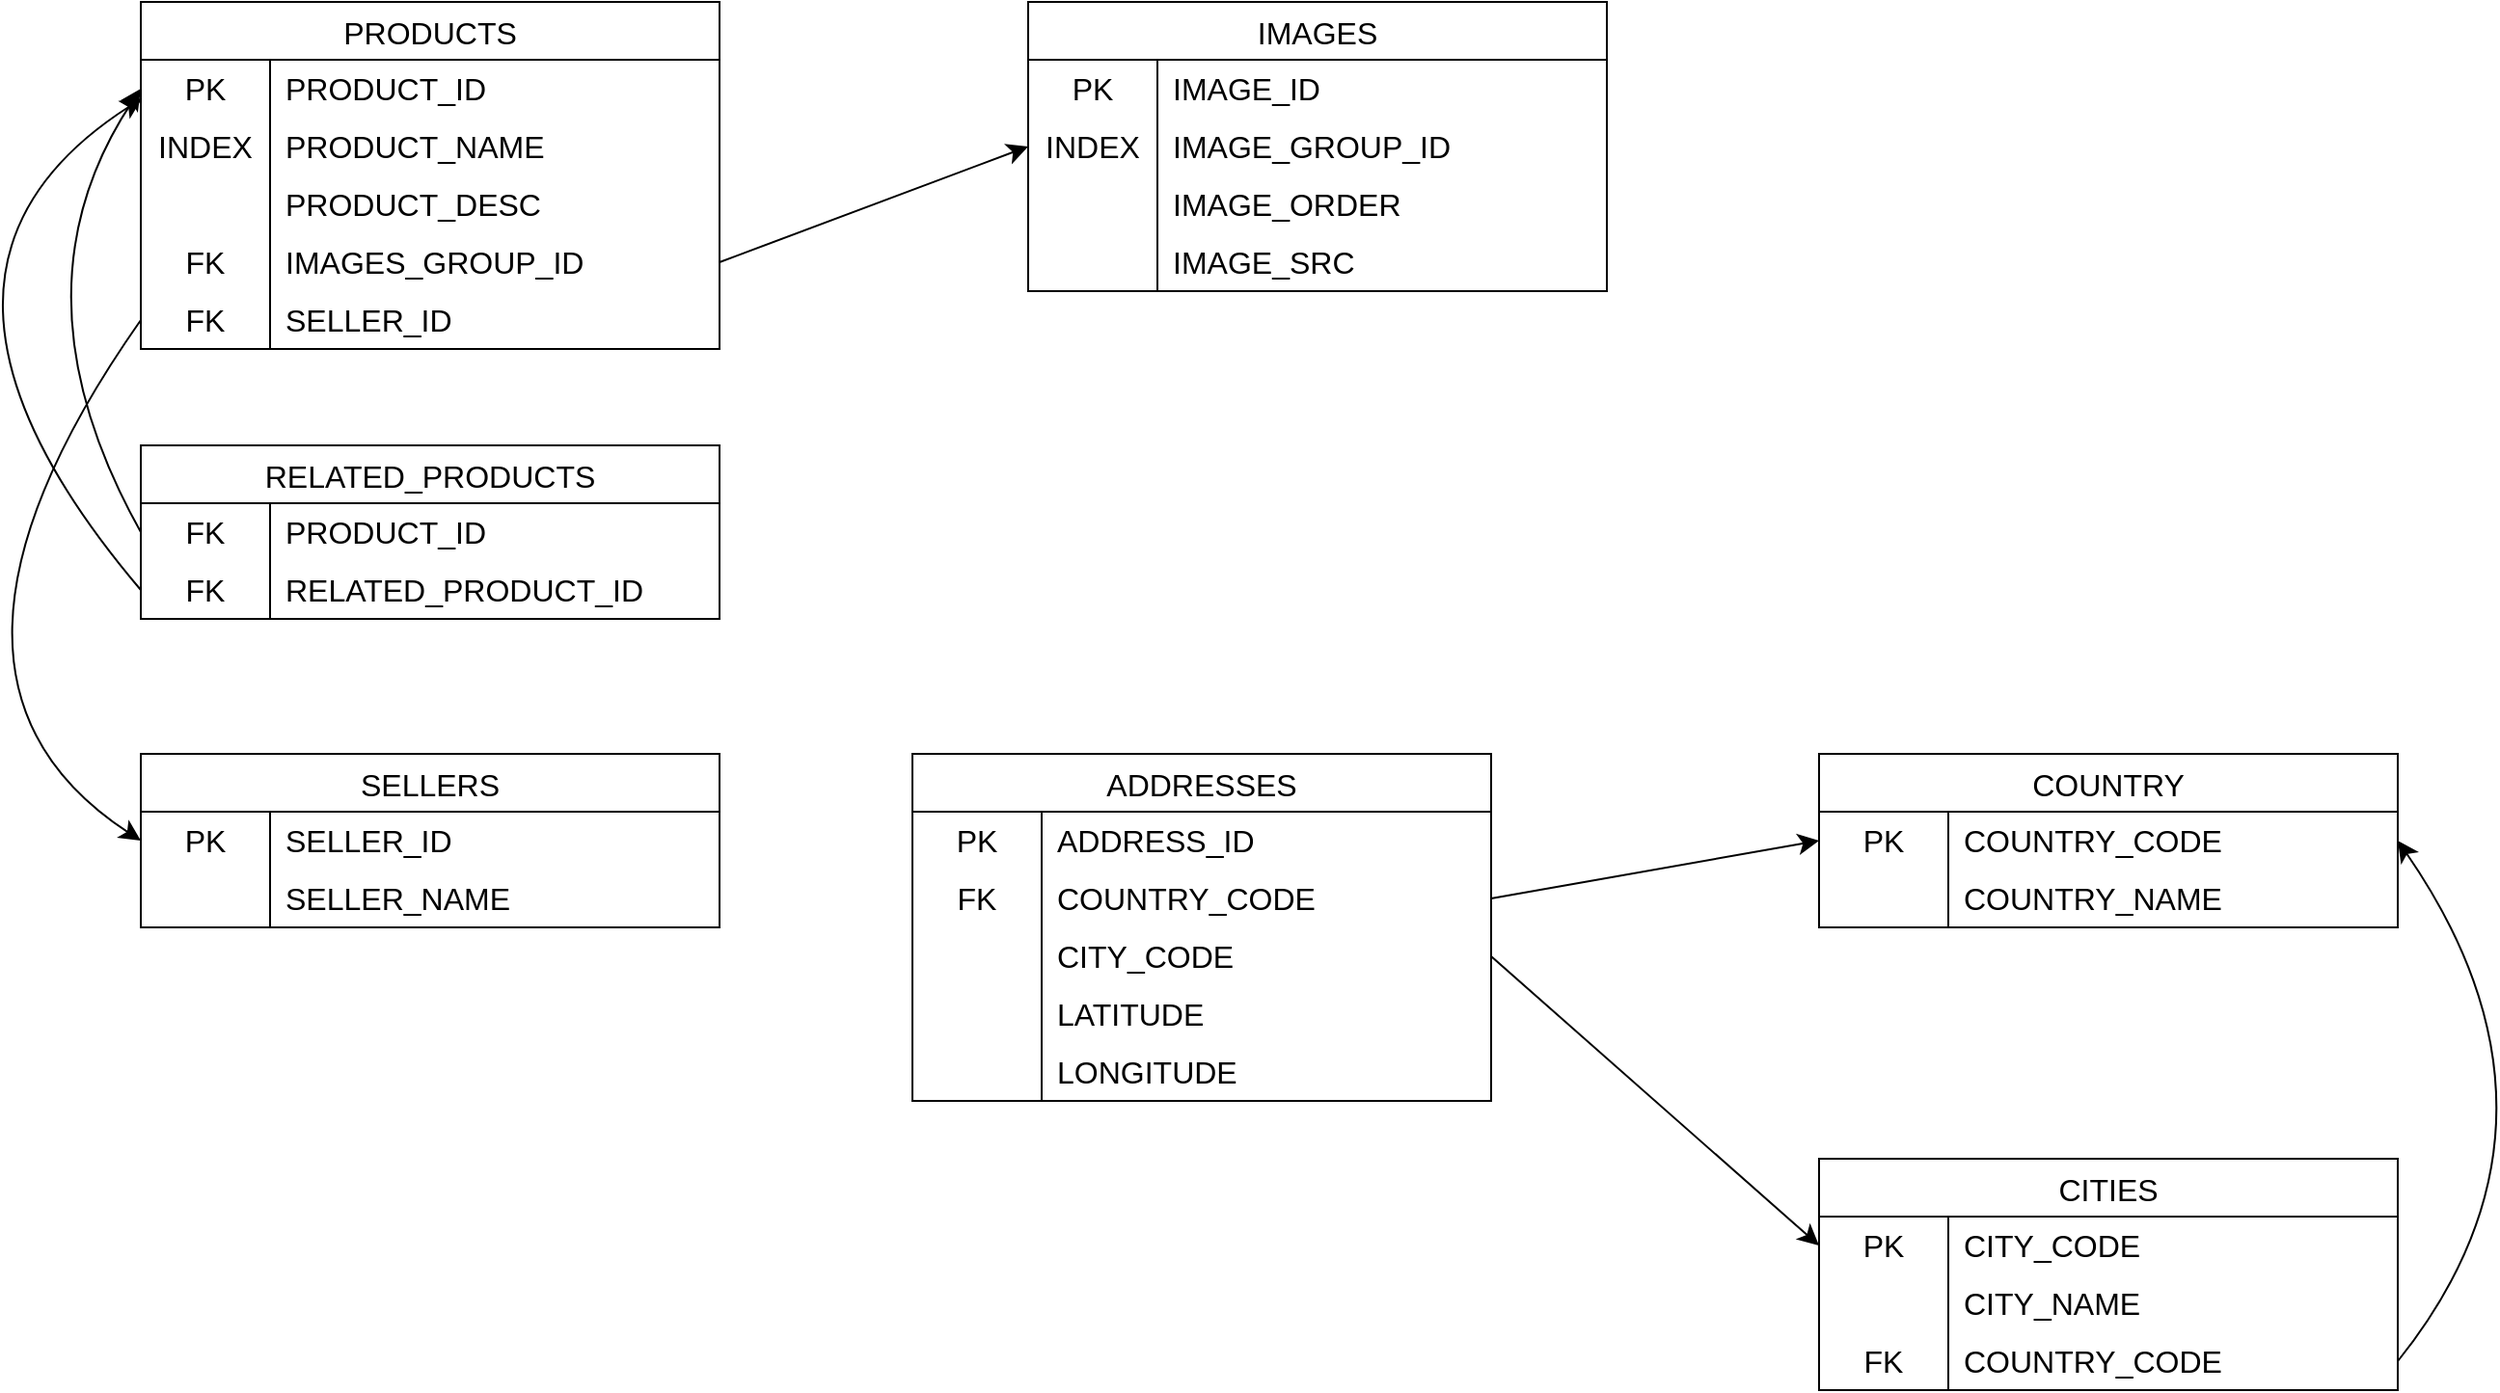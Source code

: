 <mxfile version="24.2.5" type="github">
  <diagram name="Page-1" id="N0plrpYWkO5NrAyGqAbL">
    <mxGraphModel dx="1674" dy="957" grid="1" gridSize="10" guides="1" tooltips="1" connect="1" arrows="1" fold="1" page="1" pageScale="1" pageWidth="827" pageHeight="1169" math="0" shadow="0">
      <root>
        <mxCell id="0" />
        <mxCell id="1" parent="0" />
        <mxCell id="wztDwebSlEV5KMkDQvqh-83" value="PRODUCTS" style="shape=table;startSize=30;container=1;collapsible=0;childLayout=tableLayout;fixedRows=1;rowLines=0;fontStyle=0;strokeColor=default;fontSize=16;" parent="1" vertex="1">
          <mxGeometry x="110" y="170" width="300" height="180" as="geometry" />
        </mxCell>
        <mxCell id="wztDwebSlEV5KMkDQvqh-84" value="" style="shape=tableRow;horizontal=0;startSize=0;swimlaneHead=0;swimlaneBody=0;top=0;left=0;bottom=0;right=0;collapsible=0;dropTarget=0;fillColor=none;points=[[0,0.5],[1,0.5]];portConstraint=eastwest;strokeColor=inherit;fontSize=16;" parent="wztDwebSlEV5KMkDQvqh-83" vertex="1">
          <mxGeometry y="30" width="300" height="30" as="geometry" />
        </mxCell>
        <mxCell id="wztDwebSlEV5KMkDQvqh-85" value="PK" style="shape=partialRectangle;html=1;whiteSpace=wrap;connectable=0;fillColor=none;top=0;left=0;bottom=0;right=0;overflow=hidden;pointerEvents=1;strokeColor=inherit;fontSize=16;" parent="wztDwebSlEV5KMkDQvqh-84" vertex="1">
          <mxGeometry width="67" height="30" as="geometry">
            <mxRectangle width="67" height="30" as="alternateBounds" />
          </mxGeometry>
        </mxCell>
        <mxCell id="wztDwebSlEV5KMkDQvqh-86" value="PRODUCT_ID" style="shape=partialRectangle;html=1;whiteSpace=wrap;connectable=0;fillColor=none;top=0;left=0;bottom=0;right=0;align=left;spacingLeft=6;overflow=hidden;strokeColor=inherit;fontSize=16;" parent="wztDwebSlEV5KMkDQvqh-84" vertex="1">
          <mxGeometry x="67" width="233" height="30" as="geometry">
            <mxRectangle width="233" height="30" as="alternateBounds" />
          </mxGeometry>
        </mxCell>
        <mxCell id="wztDwebSlEV5KMkDQvqh-87" value="" style="shape=tableRow;horizontal=0;startSize=0;swimlaneHead=0;swimlaneBody=0;top=0;left=0;bottom=0;right=0;collapsible=0;dropTarget=0;fillColor=none;points=[[0,0.5],[1,0.5]];portConstraint=eastwest;strokeColor=inherit;fontSize=16;" parent="wztDwebSlEV5KMkDQvqh-83" vertex="1">
          <mxGeometry y="60" width="300" height="30" as="geometry" />
        </mxCell>
        <mxCell id="wztDwebSlEV5KMkDQvqh-88" value="INDEX" style="shape=partialRectangle;html=1;whiteSpace=wrap;connectable=0;fillColor=none;top=0;left=0;bottom=0;right=0;overflow=hidden;strokeColor=inherit;fontSize=16;" parent="wztDwebSlEV5KMkDQvqh-87" vertex="1">
          <mxGeometry width="67" height="30" as="geometry">
            <mxRectangle width="67" height="30" as="alternateBounds" />
          </mxGeometry>
        </mxCell>
        <mxCell id="wztDwebSlEV5KMkDQvqh-89" value="PRODUCT_NAME" style="shape=partialRectangle;html=1;whiteSpace=wrap;connectable=0;fillColor=none;top=0;left=0;bottom=0;right=0;align=left;spacingLeft=6;overflow=hidden;strokeColor=inherit;fontSize=16;" parent="wztDwebSlEV5KMkDQvqh-87" vertex="1">
          <mxGeometry x="67" width="233" height="30" as="geometry">
            <mxRectangle width="233" height="30" as="alternateBounds" />
          </mxGeometry>
        </mxCell>
        <mxCell id="wztDwebSlEV5KMkDQvqh-90" value="" style="shape=tableRow;horizontal=0;startSize=0;swimlaneHead=0;swimlaneBody=0;top=0;left=0;bottom=0;right=0;collapsible=0;dropTarget=0;fillColor=none;points=[[0,0.5],[1,0.5]];portConstraint=eastwest;strokeColor=inherit;fontSize=16;" parent="wztDwebSlEV5KMkDQvqh-83" vertex="1">
          <mxGeometry y="90" width="300" height="30" as="geometry" />
        </mxCell>
        <mxCell id="wztDwebSlEV5KMkDQvqh-91" value="" style="shape=partialRectangle;html=1;whiteSpace=wrap;connectable=0;fillColor=none;top=0;left=0;bottom=0;right=0;overflow=hidden;strokeColor=inherit;fontSize=16;" parent="wztDwebSlEV5KMkDQvqh-90" vertex="1">
          <mxGeometry width="67" height="30" as="geometry">
            <mxRectangle width="67" height="30" as="alternateBounds" />
          </mxGeometry>
        </mxCell>
        <mxCell id="wztDwebSlEV5KMkDQvqh-92" value="PRODUCT_DESC" style="shape=partialRectangle;html=1;whiteSpace=wrap;connectable=0;fillColor=none;top=0;left=0;bottom=0;right=0;align=left;spacingLeft=6;overflow=hidden;strokeColor=inherit;fontSize=16;" parent="wztDwebSlEV5KMkDQvqh-90" vertex="1">
          <mxGeometry x="67" width="233" height="30" as="geometry">
            <mxRectangle width="233" height="30" as="alternateBounds" />
          </mxGeometry>
        </mxCell>
        <mxCell id="wztDwebSlEV5KMkDQvqh-93" value="" style="shape=tableRow;horizontal=0;startSize=0;swimlaneHead=0;swimlaneBody=0;top=0;left=0;bottom=0;right=0;collapsible=0;dropTarget=0;fillColor=none;points=[[0,0.5],[1,0.5]];portConstraint=eastwest;strokeColor=inherit;fontSize=16;" parent="wztDwebSlEV5KMkDQvqh-83" vertex="1">
          <mxGeometry y="120" width="300" height="30" as="geometry" />
        </mxCell>
        <mxCell id="wztDwebSlEV5KMkDQvqh-94" value="FK" style="shape=partialRectangle;html=1;whiteSpace=wrap;connectable=0;fillColor=none;top=0;left=0;bottom=0;right=0;overflow=hidden;strokeColor=inherit;fontSize=16;" parent="wztDwebSlEV5KMkDQvqh-93" vertex="1">
          <mxGeometry width="67" height="30" as="geometry">
            <mxRectangle width="67" height="30" as="alternateBounds" />
          </mxGeometry>
        </mxCell>
        <mxCell id="wztDwebSlEV5KMkDQvqh-95" value="IMAGES_GROUP_ID" style="shape=partialRectangle;html=1;whiteSpace=wrap;connectable=0;fillColor=none;top=0;left=0;bottom=0;right=0;align=left;spacingLeft=6;overflow=hidden;strokeColor=inherit;fontSize=16;" parent="wztDwebSlEV5KMkDQvqh-93" vertex="1">
          <mxGeometry x="67" width="233" height="30" as="geometry">
            <mxRectangle width="233" height="30" as="alternateBounds" />
          </mxGeometry>
        </mxCell>
        <mxCell id="wztDwebSlEV5KMkDQvqh-134" value="" style="shape=tableRow;horizontal=0;startSize=0;swimlaneHead=0;swimlaneBody=0;top=0;left=0;bottom=0;right=0;collapsible=0;dropTarget=0;fillColor=none;points=[[0,0.5],[1,0.5]];portConstraint=eastwest;strokeColor=inherit;fontSize=16;" parent="wztDwebSlEV5KMkDQvqh-83" vertex="1">
          <mxGeometry y="150" width="300" height="30" as="geometry" />
        </mxCell>
        <mxCell id="wztDwebSlEV5KMkDQvqh-135" value="FK" style="shape=partialRectangle;html=1;whiteSpace=wrap;connectable=0;fillColor=none;top=0;left=0;bottom=0;right=0;overflow=hidden;strokeColor=inherit;fontSize=16;" parent="wztDwebSlEV5KMkDQvqh-134" vertex="1">
          <mxGeometry width="67" height="30" as="geometry">
            <mxRectangle width="67" height="30" as="alternateBounds" />
          </mxGeometry>
        </mxCell>
        <mxCell id="wztDwebSlEV5KMkDQvqh-136" value="SELLER_ID" style="shape=partialRectangle;html=1;whiteSpace=wrap;connectable=0;fillColor=none;top=0;left=0;bottom=0;right=0;align=left;spacingLeft=6;overflow=hidden;strokeColor=inherit;fontSize=16;" parent="wztDwebSlEV5KMkDQvqh-134" vertex="1">
          <mxGeometry x="67" width="233" height="30" as="geometry">
            <mxRectangle width="233" height="30" as="alternateBounds" />
          </mxGeometry>
        </mxCell>
        <mxCell id="wztDwebSlEV5KMkDQvqh-96" value="IMAGES" style="shape=table;startSize=30;container=1;collapsible=0;childLayout=tableLayout;fixedRows=1;rowLines=0;fontStyle=0;strokeColor=default;fontSize=16;" parent="1" vertex="1">
          <mxGeometry x="570" y="170" width="300" height="150" as="geometry" />
        </mxCell>
        <mxCell id="wztDwebSlEV5KMkDQvqh-97" value="" style="shape=tableRow;horizontal=0;startSize=0;swimlaneHead=0;swimlaneBody=0;top=0;left=0;bottom=0;right=0;collapsible=0;dropTarget=0;fillColor=none;points=[[0,0.5],[1,0.5]];portConstraint=eastwest;strokeColor=inherit;fontSize=16;" parent="wztDwebSlEV5KMkDQvqh-96" vertex="1">
          <mxGeometry y="30" width="300" height="30" as="geometry" />
        </mxCell>
        <mxCell id="wztDwebSlEV5KMkDQvqh-98" value="PK" style="shape=partialRectangle;html=1;whiteSpace=wrap;connectable=0;fillColor=none;top=0;left=0;bottom=0;right=0;overflow=hidden;pointerEvents=1;strokeColor=inherit;fontSize=16;" parent="wztDwebSlEV5KMkDQvqh-97" vertex="1">
          <mxGeometry width="67" height="30" as="geometry">
            <mxRectangle width="67" height="30" as="alternateBounds" />
          </mxGeometry>
        </mxCell>
        <mxCell id="wztDwebSlEV5KMkDQvqh-99" value="IMAGE_ID" style="shape=partialRectangle;html=1;whiteSpace=wrap;connectable=0;fillColor=none;top=0;left=0;bottom=0;right=0;align=left;spacingLeft=6;overflow=hidden;strokeColor=inherit;fontSize=16;" parent="wztDwebSlEV5KMkDQvqh-97" vertex="1">
          <mxGeometry x="67" width="233" height="30" as="geometry">
            <mxRectangle width="233" height="30" as="alternateBounds" />
          </mxGeometry>
        </mxCell>
        <mxCell id="wztDwebSlEV5KMkDQvqh-100" value="" style="shape=tableRow;horizontal=0;startSize=0;swimlaneHead=0;swimlaneBody=0;top=0;left=0;bottom=0;right=0;collapsible=0;dropTarget=0;fillColor=none;points=[[0,0.5],[1,0.5]];portConstraint=eastwest;strokeColor=inherit;fontSize=16;" parent="wztDwebSlEV5KMkDQvqh-96" vertex="1">
          <mxGeometry y="60" width="300" height="30" as="geometry" />
        </mxCell>
        <mxCell id="wztDwebSlEV5KMkDQvqh-101" value="INDEX" style="shape=partialRectangle;html=1;whiteSpace=wrap;connectable=0;fillColor=none;top=0;left=0;bottom=0;right=0;overflow=hidden;strokeColor=inherit;fontSize=16;" parent="wztDwebSlEV5KMkDQvqh-100" vertex="1">
          <mxGeometry width="67" height="30" as="geometry">
            <mxRectangle width="67" height="30" as="alternateBounds" />
          </mxGeometry>
        </mxCell>
        <mxCell id="wztDwebSlEV5KMkDQvqh-102" value="IMAGE_GROUP_ID" style="shape=partialRectangle;html=1;whiteSpace=wrap;connectable=0;fillColor=none;top=0;left=0;bottom=0;right=0;align=left;spacingLeft=6;overflow=hidden;strokeColor=inherit;fontSize=16;" parent="wztDwebSlEV5KMkDQvqh-100" vertex="1">
          <mxGeometry x="67" width="233" height="30" as="geometry">
            <mxRectangle width="233" height="30" as="alternateBounds" />
          </mxGeometry>
        </mxCell>
        <mxCell id="wztDwebSlEV5KMkDQvqh-103" value="" style="shape=tableRow;horizontal=0;startSize=0;swimlaneHead=0;swimlaneBody=0;top=0;left=0;bottom=0;right=0;collapsible=0;dropTarget=0;fillColor=none;points=[[0,0.5],[1,0.5]];portConstraint=eastwest;strokeColor=inherit;fontSize=16;" parent="wztDwebSlEV5KMkDQvqh-96" vertex="1">
          <mxGeometry y="90" width="300" height="30" as="geometry" />
        </mxCell>
        <mxCell id="wztDwebSlEV5KMkDQvqh-104" value="" style="shape=partialRectangle;html=1;whiteSpace=wrap;connectable=0;fillColor=none;top=0;left=0;bottom=0;right=0;overflow=hidden;strokeColor=inherit;fontSize=16;" parent="wztDwebSlEV5KMkDQvqh-103" vertex="1">
          <mxGeometry width="67" height="30" as="geometry">
            <mxRectangle width="67" height="30" as="alternateBounds" />
          </mxGeometry>
        </mxCell>
        <mxCell id="wztDwebSlEV5KMkDQvqh-105" value="IMAGE_ORDER" style="shape=partialRectangle;html=1;whiteSpace=wrap;connectable=0;fillColor=none;top=0;left=0;bottom=0;right=0;align=left;spacingLeft=6;overflow=hidden;strokeColor=inherit;fontSize=16;" parent="wztDwebSlEV5KMkDQvqh-103" vertex="1">
          <mxGeometry x="67" width="233" height="30" as="geometry">
            <mxRectangle width="233" height="30" as="alternateBounds" />
          </mxGeometry>
        </mxCell>
        <mxCell id="wztDwebSlEV5KMkDQvqh-106" value="" style="shape=tableRow;horizontal=0;startSize=0;swimlaneHead=0;swimlaneBody=0;top=0;left=0;bottom=0;right=0;collapsible=0;dropTarget=0;fillColor=none;points=[[0,0.5],[1,0.5]];portConstraint=eastwest;strokeColor=inherit;fontSize=16;" parent="wztDwebSlEV5KMkDQvqh-96" vertex="1">
          <mxGeometry y="120" width="300" height="30" as="geometry" />
        </mxCell>
        <mxCell id="wztDwebSlEV5KMkDQvqh-107" value="" style="shape=partialRectangle;html=1;whiteSpace=wrap;connectable=0;fillColor=none;top=0;left=0;bottom=0;right=0;overflow=hidden;strokeColor=inherit;fontSize=16;" parent="wztDwebSlEV5KMkDQvqh-106" vertex="1">
          <mxGeometry width="67" height="30" as="geometry">
            <mxRectangle width="67" height="30" as="alternateBounds" />
          </mxGeometry>
        </mxCell>
        <mxCell id="wztDwebSlEV5KMkDQvqh-108" value="IMAGE_SRC" style="shape=partialRectangle;html=1;whiteSpace=wrap;connectable=0;fillColor=none;top=0;left=0;bottom=0;right=0;align=left;spacingLeft=6;overflow=hidden;strokeColor=inherit;fontSize=16;" parent="wztDwebSlEV5KMkDQvqh-106" vertex="1">
          <mxGeometry x="67" width="233" height="30" as="geometry">
            <mxRectangle width="233" height="30" as="alternateBounds" />
          </mxGeometry>
        </mxCell>
        <mxCell id="wztDwebSlEV5KMkDQvqh-109" style="edgeStyle=none;curved=1;rounded=0;orthogonalLoop=1;jettySize=auto;html=1;entryX=0;entryY=0.5;entryDx=0;entryDy=0;fontSize=12;startSize=8;endSize=8;exitX=1;exitY=0.5;exitDx=0;exitDy=0;" parent="1" source="wztDwebSlEV5KMkDQvqh-93" target="wztDwebSlEV5KMkDQvqh-100" edge="1">
          <mxGeometry relative="1" as="geometry" />
        </mxCell>
        <mxCell id="wztDwebSlEV5KMkDQvqh-110" value="RELATED_PRODUCTS" style="shape=table;startSize=30;container=1;collapsible=0;childLayout=tableLayout;fixedRows=1;rowLines=0;fontStyle=0;strokeColor=default;fontSize=16;" parent="1" vertex="1">
          <mxGeometry x="110" y="400" width="300" height="90" as="geometry" />
        </mxCell>
        <mxCell id="wztDwebSlEV5KMkDQvqh-111" value="" style="shape=tableRow;horizontal=0;startSize=0;swimlaneHead=0;swimlaneBody=0;top=0;left=0;bottom=0;right=0;collapsible=0;dropTarget=0;fillColor=none;points=[[0,0.5],[1,0.5]];portConstraint=eastwest;strokeColor=inherit;fontSize=16;" parent="wztDwebSlEV5KMkDQvqh-110" vertex="1">
          <mxGeometry y="30" width="300" height="30" as="geometry" />
        </mxCell>
        <mxCell id="wztDwebSlEV5KMkDQvqh-112" value="FK" style="shape=partialRectangle;html=1;whiteSpace=wrap;connectable=0;fillColor=none;top=0;left=0;bottom=0;right=0;overflow=hidden;pointerEvents=1;strokeColor=inherit;fontSize=16;" parent="wztDwebSlEV5KMkDQvqh-111" vertex="1">
          <mxGeometry width="67" height="30" as="geometry">
            <mxRectangle width="67" height="30" as="alternateBounds" />
          </mxGeometry>
        </mxCell>
        <mxCell id="wztDwebSlEV5KMkDQvqh-113" value="PRODUCT_ID" style="shape=partialRectangle;html=1;whiteSpace=wrap;connectable=0;fillColor=none;top=0;left=0;bottom=0;right=0;align=left;spacingLeft=6;overflow=hidden;strokeColor=inherit;fontSize=16;" parent="wztDwebSlEV5KMkDQvqh-111" vertex="1">
          <mxGeometry x="67" width="233" height="30" as="geometry">
            <mxRectangle width="233" height="30" as="alternateBounds" />
          </mxGeometry>
        </mxCell>
        <mxCell id="wztDwebSlEV5KMkDQvqh-114" value="" style="shape=tableRow;horizontal=0;startSize=0;swimlaneHead=0;swimlaneBody=0;top=0;left=0;bottom=0;right=0;collapsible=0;dropTarget=0;fillColor=none;points=[[0,0.5],[1,0.5]];portConstraint=eastwest;strokeColor=inherit;fontSize=16;" parent="wztDwebSlEV5KMkDQvqh-110" vertex="1">
          <mxGeometry y="60" width="300" height="30" as="geometry" />
        </mxCell>
        <mxCell id="wztDwebSlEV5KMkDQvqh-115" value="FK" style="shape=partialRectangle;html=1;whiteSpace=wrap;connectable=0;fillColor=none;top=0;left=0;bottom=0;right=0;overflow=hidden;strokeColor=inherit;fontSize=16;" parent="wztDwebSlEV5KMkDQvqh-114" vertex="1">
          <mxGeometry width="67" height="30" as="geometry">
            <mxRectangle width="67" height="30" as="alternateBounds" />
          </mxGeometry>
        </mxCell>
        <mxCell id="wztDwebSlEV5KMkDQvqh-116" value="RELATED_PRODUCT_ID" style="shape=partialRectangle;html=1;whiteSpace=wrap;connectable=0;fillColor=none;top=0;left=0;bottom=0;right=0;align=left;spacingLeft=6;overflow=hidden;strokeColor=inherit;fontSize=16;" parent="wztDwebSlEV5KMkDQvqh-114" vertex="1">
          <mxGeometry x="67" width="233" height="30" as="geometry">
            <mxRectangle width="233" height="30" as="alternateBounds" />
          </mxGeometry>
        </mxCell>
        <mxCell id="wztDwebSlEV5KMkDQvqh-125" value="" style="endArrow=classic;html=1;rounded=0;fontSize=12;startSize=8;endSize=8;curved=1;entryX=0;entryY=0.5;entryDx=0;entryDy=0;exitX=0;exitY=0.5;exitDx=0;exitDy=0;" parent="1" source="wztDwebSlEV5KMkDQvqh-111" target="wztDwebSlEV5KMkDQvqh-84" edge="1">
          <mxGeometry width="50" height="50" relative="1" as="geometry">
            <mxPoint x="540" y="460" as="sourcePoint" />
            <mxPoint x="590" y="410" as="targetPoint" />
            <Array as="points">
              <mxPoint x="40" y="320" />
            </Array>
          </mxGeometry>
        </mxCell>
        <mxCell id="wztDwebSlEV5KMkDQvqh-126" style="edgeStyle=none;curved=1;rounded=0;orthogonalLoop=1;jettySize=auto;html=1;exitX=0;exitY=0.5;exitDx=0;exitDy=0;fontSize=12;startSize=8;endSize=8;" parent="1" source="wztDwebSlEV5KMkDQvqh-114" edge="1">
          <mxGeometry relative="1" as="geometry">
            <mxPoint x="110.667" y="220" as="targetPoint" />
            <Array as="points">
              <mxPoint x="-30" y="310" />
            </Array>
          </mxGeometry>
        </mxCell>
        <mxCell id="wztDwebSlEV5KMkDQvqh-127" value="SELLERS" style="shape=table;startSize=30;container=1;collapsible=0;childLayout=tableLayout;fixedRows=1;rowLines=0;fontStyle=0;strokeColor=default;fontSize=16;" parent="1" vertex="1">
          <mxGeometry x="110" y="560" width="300" height="90" as="geometry" />
        </mxCell>
        <mxCell id="wztDwebSlEV5KMkDQvqh-128" value="" style="shape=tableRow;horizontal=0;startSize=0;swimlaneHead=0;swimlaneBody=0;top=0;left=0;bottom=0;right=0;collapsible=0;dropTarget=0;fillColor=none;points=[[0,0.5],[1,0.5]];portConstraint=eastwest;strokeColor=inherit;fontSize=16;" parent="wztDwebSlEV5KMkDQvqh-127" vertex="1">
          <mxGeometry y="30" width="300" height="30" as="geometry" />
        </mxCell>
        <mxCell id="wztDwebSlEV5KMkDQvqh-129" value="PK" style="shape=partialRectangle;html=1;whiteSpace=wrap;connectable=0;fillColor=none;top=0;left=0;bottom=0;right=0;overflow=hidden;pointerEvents=1;strokeColor=inherit;fontSize=16;" parent="wztDwebSlEV5KMkDQvqh-128" vertex="1">
          <mxGeometry width="67" height="30" as="geometry">
            <mxRectangle width="67" height="30" as="alternateBounds" />
          </mxGeometry>
        </mxCell>
        <mxCell id="wztDwebSlEV5KMkDQvqh-130" value="SELLER_ID" style="shape=partialRectangle;html=1;whiteSpace=wrap;connectable=0;fillColor=none;top=0;left=0;bottom=0;right=0;align=left;spacingLeft=6;overflow=hidden;strokeColor=inherit;fontSize=16;" parent="wztDwebSlEV5KMkDQvqh-128" vertex="1">
          <mxGeometry x="67" width="233" height="30" as="geometry">
            <mxRectangle width="233" height="30" as="alternateBounds" />
          </mxGeometry>
        </mxCell>
        <mxCell id="wztDwebSlEV5KMkDQvqh-131" value="" style="shape=tableRow;horizontal=0;startSize=0;swimlaneHead=0;swimlaneBody=0;top=0;left=0;bottom=0;right=0;collapsible=0;dropTarget=0;fillColor=none;points=[[0,0.5],[1,0.5]];portConstraint=eastwest;strokeColor=inherit;fontSize=16;" parent="wztDwebSlEV5KMkDQvqh-127" vertex="1">
          <mxGeometry y="60" width="300" height="30" as="geometry" />
        </mxCell>
        <mxCell id="wztDwebSlEV5KMkDQvqh-132" value="" style="shape=partialRectangle;html=1;whiteSpace=wrap;connectable=0;fillColor=none;top=0;left=0;bottom=0;right=0;overflow=hidden;strokeColor=inherit;fontSize=16;" parent="wztDwebSlEV5KMkDQvqh-131" vertex="1">
          <mxGeometry width="67" height="30" as="geometry">
            <mxRectangle width="67" height="30" as="alternateBounds" />
          </mxGeometry>
        </mxCell>
        <mxCell id="wztDwebSlEV5KMkDQvqh-133" value="SELLER_NAME" style="shape=partialRectangle;html=1;whiteSpace=wrap;connectable=0;fillColor=none;top=0;left=0;bottom=0;right=0;align=left;spacingLeft=6;overflow=hidden;strokeColor=inherit;fontSize=16;" parent="wztDwebSlEV5KMkDQvqh-131" vertex="1">
          <mxGeometry x="67" width="233" height="30" as="geometry">
            <mxRectangle width="233" height="30" as="alternateBounds" />
          </mxGeometry>
        </mxCell>
        <mxCell id="wztDwebSlEV5KMkDQvqh-137" style="edgeStyle=none;curved=1;rounded=0;orthogonalLoop=1;jettySize=auto;html=1;exitX=0;exitY=0.5;exitDx=0;exitDy=0;entryX=0;entryY=0.5;entryDx=0;entryDy=0;fontSize=12;startSize=8;endSize=8;" parent="1" source="wztDwebSlEV5KMkDQvqh-134" target="wztDwebSlEV5KMkDQvqh-128" edge="1">
          <mxGeometry relative="1" as="geometry">
            <Array as="points">
              <mxPoint x="-20" y="520" />
            </Array>
          </mxGeometry>
        </mxCell>
        <mxCell id="wztDwebSlEV5KMkDQvqh-138" value="ADDRESSES" style="shape=table;startSize=30;container=1;collapsible=0;childLayout=tableLayout;fixedRows=1;rowLines=0;fontStyle=0;strokeColor=default;fontSize=16;" parent="1" vertex="1">
          <mxGeometry x="510" y="560" width="300" height="180" as="geometry" />
        </mxCell>
        <mxCell id="wztDwebSlEV5KMkDQvqh-139" value="" style="shape=tableRow;horizontal=0;startSize=0;swimlaneHead=0;swimlaneBody=0;top=0;left=0;bottom=0;right=0;collapsible=0;dropTarget=0;fillColor=none;points=[[0,0.5],[1,0.5]];portConstraint=eastwest;strokeColor=inherit;fontSize=16;" parent="wztDwebSlEV5KMkDQvqh-138" vertex="1">
          <mxGeometry y="30" width="300" height="30" as="geometry" />
        </mxCell>
        <mxCell id="wztDwebSlEV5KMkDQvqh-140" value="PK" style="shape=partialRectangle;html=1;whiteSpace=wrap;connectable=0;fillColor=none;top=0;left=0;bottom=0;right=0;overflow=hidden;pointerEvents=1;strokeColor=inherit;fontSize=16;" parent="wztDwebSlEV5KMkDQvqh-139" vertex="1">
          <mxGeometry width="67" height="30" as="geometry">
            <mxRectangle width="67" height="30" as="alternateBounds" />
          </mxGeometry>
        </mxCell>
        <mxCell id="wztDwebSlEV5KMkDQvqh-141" value="ADDRESS_ID" style="shape=partialRectangle;html=1;whiteSpace=wrap;connectable=0;fillColor=none;top=0;left=0;bottom=0;right=0;align=left;spacingLeft=6;overflow=hidden;strokeColor=inherit;fontSize=16;" parent="wztDwebSlEV5KMkDQvqh-139" vertex="1">
          <mxGeometry x="67" width="233" height="30" as="geometry">
            <mxRectangle width="233" height="30" as="alternateBounds" />
          </mxGeometry>
        </mxCell>
        <mxCell id="wztDwebSlEV5KMkDQvqh-142" value="" style="shape=tableRow;horizontal=0;startSize=0;swimlaneHead=0;swimlaneBody=0;top=0;left=0;bottom=0;right=0;collapsible=0;dropTarget=0;fillColor=none;points=[[0,0.5],[1,0.5]];portConstraint=eastwest;strokeColor=inherit;fontSize=16;" parent="wztDwebSlEV5KMkDQvqh-138" vertex="1">
          <mxGeometry y="60" width="300" height="30" as="geometry" />
        </mxCell>
        <mxCell id="wztDwebSlEV5KMkDQvqh-143" value="FK" style="shape=partialRectangle;html=1;whiteSpace=wrap;connectable=0;fillColor=none;top=0;left=0;bottom=0;right=0;overflow=hidden;strokeColor=inherit;fontSize=16;" parent="wztDwebSlEV5KMkDQvqh-142" vertex="1">
          <mxGeometry width="67" height="30" as="geometry">
            <mxRectangle width="67" height="30" as="alternateBounds" />
          </mxGeometry>
        </mxCell>
        <mxCell id="wztDwebSlEV5KMkDQvqh-144" value="COUNTRY_CODE" style="shape=partialRectangle;html=1;whiteSpace=wrap;connectable=0;fillColor=none;top=0;left=0;bottom=0;right=0;align=left;spacingLeft=6;overflow=hidden;strokeColor=inherit;fontSize=16;" parent="wztDwebSlEV5KMkDQvqh-142" vertex="1">
          <mxGeometry x="67" width="233" height="30" as="geometry">
            <mxRectangle width="233" height="30" as="alternateBounds" />
          </mxGeometry>
        </mxCell>
        <mxCell id="SgEy8FRs6PmJgqI1TbWS-9" value="" style="shape=tableRow;horizontal=0;startSize=0;swimlaneHead=0;swimlaneBody=0;top=0;left=0;bottom=0;right=0;collapsible=0;dropTarget=0;fillColor=none;points=[[0,0.5],[1,0.5]];portConstraint=eastwest;strokeColor=inherit;fontSize=16;" vertex="1" parent="wztDwebSlEV5KMkDQvqh-138">
          <mxGeometry y="90" width="300" height="30" as="geometry" />
        </mxCell>
        <mxCell id="SgEy8FRs6PmJgqI1TbWS-10" value="" style="shape=partialRectangle;html=1;whiteSpace=wrap;connectable=0;fillColor=none;top=0;left=0;bottom=0;right=0;overflow=hidden;strokeColor=inherit;fontSize=16;" vertex="1" parent="SgEy8FRs6PmJgqI1TbWS-9">
          <mxGeometry width="67" height="30" as="geometry">
            <mxRectangle width="67" height="30" as="alternateBounds" />
          </mxGeometry>
        </mxCell>
        <mxCell id="SgEy8FRs6PmJgqI1TbWS-11" value="CITY_CODE" style="shape=partialRectangle;html=1;whiteSpace=wrap;connectable=0;fillColor=none;top=0;left=0;bottom=0;right=0;align=left;spacingLeft=6;overflow=hidden;strokeColor=inherit;fontSize=16;" vertex="1" parent="SgEy8FRs6PmJgqI1TbWS-9">
          <mxGeometry x="67" width="233" height="30" as="geometry">
            <mxRectangle width="233" height="30" as="alternateBounds" />
          </mxGeometry>
        </mxCell>
        <mxCell id="SgEy8FRs6PmJgqI1TbWS-23" value="" style="shape=tableRow;horizontal=0;startSize=0;swimlaneHead=0;swimlaneBody=0;top=0;left=0;bottom=0;right=0;collapsible=0;dropTarget=0;fillColor=none;points=[[0,0.5],[1,0.5]];portConstraint=eastwest;strokeColor=inherit;fontSize=16;" vertex="1" parent="wztDwebSlEV5KMkDQvqh-138">
          <mxGeometry y="120" width="300" height="30" as="geometry" />
        </mxCell>
        <mxCell id="SgEy8FRs6PmJgqI1TbWS-24" value="" style="shape=partialRectangle;html=1;whiteSpace=wrap;connectable=0;fillColor=none;top=0;left=0;bottom=0;right=0;overflow=hidden;strokeColor=inherit;fontSize=16;" vertex="1" parent="SgEy8FRs6PmJgqI1TbWS-23">
          <mxGeometry width="67" height="30" as="geometry">
            <mxRectangle width="67" height="30" as="alternateBounds" />
          </mxGeometry>
        </mxCell>
        <mxCell id="SgEy8FRs6PmJgqI1TbWS-25" value="LATITUDE" style="shape=partialRectangle;html=1;whiteSpace=wrap;connectable=0;fillColor=none;top=0;left=0;bottom=0;right=0;align=left;spacingLeft=6;overflow=hidden;strokeColor=inherit;fontSize=16;" vertex="1" parent="SgEy8FRs6PmJgqI1TbWS-23">
          <mxGeometry x="67" width="233" height="30" as="geometry">
            <mxRectangle width="233" height="30" as="alternateBounds" />
          </mxGeometry>
        </mxCell>
        <mxCell id="SgEy8FRs6PmJgqI1TbWS-39" value="" style="shape=tableRow;horizontal=0;startSize=0;swimlaneHead=0;swimlaneBody=0;top=0;left=0;bottom=0;right=0;collapsible=0;dropTarget=0;fillColor=none;points=[[0,0.5],[1,0.5]];portConstraint=eastwest;strokeColor=inherit;fontSize=16;" vertex="1" parent="wztDwebSlEV5KMkDQvqh-138">
          <mxGeometry y="150" width="300" height="30" as="geometry" />
        </mxCell>
        <mxCell id="SgEy8FRs6PmJgqI1TbWS-40" value="" style="shape=partialRectangle;html=1;whiteSpace=wrap;connectable=0;fillColor=none;top=0;left=0;bottom=0;right=0;overflow=hidden;strokeColor=inherit;fontSize=16;" vertex="1" parent="SgEy8FRs6PmJgqI1TbWS-39">
          <mxGeometry width="67" height="30" as="geometry">
            <mxRectangle width="67" height="30" as="alternateBounds" />
          </mxGeometry>
        </mxCell>
        <mxCell id="SgEy8FRs6PmJgqI1TbWS-41" value="LONGITUDE" style="shape=partialRectangle;html=1;whiteSpace=wrap;connectable=0;fillColor=none;top=0;left=0;bottom=0;right=0;align=left;spacingLeft=6;overflow=hidden;strokeColor=inherit;fontSize=16;" vertex="1" parent="SgEy8FRs6PmJgqI1TbWS-39">
          <mxGeometry x="67" width="233" height="30" as="geometry">
            <mxRectangle width="233" height="30" as="alternateBounds" />
          </mxGeometry>
        </mxCell>
        <mxCell id="SgEy8FRs6PmJgqI1TbWS-1" value="COUNTRY" style="shape=table;startSize=30;container=1;collapsible=0;childLayout=tableLayout;fixedRows=1;rowLines=0;fontStyle=0;strokeColor=default;fontSize=16;" vertex="1" parent="1">
          <mxGeometry x="980" y="560" width="300" height="90" as="geometry" />
        </mxCell>
        <mxCell id="SgEy8FRs6PmJgqI1TbWS-2" value="" style="shape=tableRow;horizontal=0;startSize=0;swimlaneHead=0;swimlaneBody=0;top=0;left=0;bottom=0;right=0;collapsible=0;dropTarget=0;fillColor=none;points=[[0,0.5],[1,0.5]];portConstraint=eastwest;strokeColor=inherit;fontSize=16;" vertex="1" parent="SgEy8FRs6PmJgqI1TbWS-1">
          <mxGeometry y="30" width="300" height="30" as="geometry" />
        </mxCell>
        <mxCell id="SgEy8FRs6PmJgqI1TbWS-3" value="PK" style="shape=partialRectangle;html=1;whiteSpace=wrap;connectable=0;fillColor=none;top=0;left=0;bottom=0;right=0;overflow=hidden;pointerEvents=1;strokeColor=inherit;fontSize=16;" vertex="1" parent="SgEy8FRs6PmJgqI1TbWS-2">
          <mxGeometry width="67" height="30" as="geometry">
            <mxRectangle width="67" height="30" as="alternateBounds" />
          </mxGeometry>
        </mxCell>
        <mxCell id="SgEy8FRs6PmJgqI1TbWS-4" value="COUNTRY_CODE" style="shape=partialRectangle;html=1;whiteSpace=wrap;connectable=0;fillColor=none;top=0;left=0;bottom=0;right=0;align=left;spacingLeft=6;overflow=hidden;strokeColor=inherit;fontSize=16;" vertex="1" parent="SgEy8FRs6PmJgqI1TbWS-2">
          <mxGeometry x="67" width="233" height="30" as="geometry">
            <mxRectangle width="233" height="30" as="alternateBounds" />
          </mxGeometry>
        </mxCell>
        <mxCell id="SgEy8FRs6PmJgqI1TbWS-5" value="" style="shape=tableRow;horizontal=0;startSize=0;swimlaneHead=0;swimlaneBody=0;top=0;left=0;bottom=0;right=0;collapsible=0;dropTarget=0;fillColor=none;points=[[0,0.5],[1,0.5]];portConstraint=eastwest;strokeColor=inherit;fontSize=16;" vertex="1" parent="SgEy8FRs6PmJgqI1TbWS-1">
          <mxGeometry y="60" width="300" height="30" as="geometry" />
        </mxCell>
        <mxCell id="SgEy8FRs6PmJgqI1TbWS-6" value="" style="shape=partialRectangle;html=1;whiteSpace=wrap;connectable=0;fillColor=none;top=0;left=0;bottom=0;right=0;overflow=hidden;strokeColor=inherit;fontSize=16;" vertex="1" parent="SgEy8FRs6PmJgqI1TbWS-5">
          <mxGeometry width="67" height="30" as="geometry">
            <mxRectangle width="67" height="30" as="alternateBounds" />
          </mxGeometry>
        </mxCell>
        <mxCell id="SgEy8FRs6PmJgqI1TbWS-7" value="COUNTRY_NAME" style="shape=partialRectangle;html=1;whiteSpace=wrap;connectable=0;fillColor=none;top=0;left=0;bottom=0;right=0;align=left;spacingLeft=6;overflow=hidden;strokeColor=inherit;fontSize=16;" vertex="1" parent="SgEy8FRs6PmJgqI1TbWS-5">
          <mxGeometry x="67" width="233" height="30" as="geometry">
            <mxRectangle width="233" height="30" as="alternateBounds" />
          </mxGeometry>
        </mxCell>
        <mxCell id="SgEy8FRs6PmJgqI1TbWS-8" style="edgeStyle=none;curved=1;rounded=0;orthogonalLoop=1;jettySize=auto;html=1;exitX=1;exitY=0.5;exitDx=0;exitDy=0;entryX=0;entryY=0.5;entryDx=0;entryDy=0;fontSize=12;startSize=8;endSize=8;" edge="1" parent="1" source="wztDwebSlEV5KMkDQvqh-142" target="SgEy8FRs6PmJgqI1TbWS-1">
          <mxGeometry relative="1" as="geometry" />
        </mxCell>
        <mxCell id="SgEy8FRs6PmJgqI1TbWS-12" value="CITIES" style="shape=table;startSize=30;container=1;collapsible=0;childLayout=tableLayout;fixedRows=1;rowLines=0;fontStyle=0;strokeColor=default;fontSize=16;" vertex="1" parent="1">
          <mxGeometry x="980" y="770" width="300" height="120" as="geometry" />
        </mxCell>
        <mxCell id="SgEy8FRs6PmJgqI1TbWS-13" value="" style="shape=tableRow;horizontal=0;startSize=0;swimlaneHead=0;swimlaneBody=0;top=0;left=0;bottom=0;right=0;collapsible=0;dropTarget=0;fillColor=none;points=[[0,0.5],[1,0.5]];portConstraint=eastwest;strokeColor=inherit;fontSize=16;" vertex="1" parent="SgEy8FRs6PmJgqI1TbWS-12">
          <mxGeometry y="30" width="300" height="30" as="geometry" />
        </mxCell>
        <mxCell id="SgEy8FRs6PmJgqI1TbWS-14" value="PK" style="shape=partialRectangle;html=1;whiteSpace=wrap;connectable=0;fillColor=none;top=0;left=0;bottom=0;right=0;overflow=hidden;pointerEvents=1;strokeColor=inherit;fontSize=16;" vertex="1" parent="SgEy8FRs6PmJgqI1TbWS-13">
          <mxGeometry width="67" height="30" as="geometry">
            <mxRectangle width="67" height="30" as="alternateBounds" />
          </mxGeometry>
        </mxCell>
        <mxCell id="SgEy8FRs6PmJgqI1TbWS-15" value="CITY_CODE" style="shape=partialRectangle;html=1;whiteSpace=wrap;connectable=0;fillColor=none;top=0;left=0;bottom=0;right=0;align=left;spacingLeft=6;overflow=hidden;strokeColor=inherit;fontSize=16;" vertex="1" parent="SgEy8FRs6PmJgqI1TbWS-13">
          <mxGeometry x="67" width="233" height="30" as="geometry">
            <mxRectangle width="233" height="30" as="alternateBounds" />
          </mxGeometry>
        </mxCell>
        <mxCell id="SgEy8FRs6PmJgqI1TbWS-16" value="" style="shape=tableRow;horizontal=0;startSize=0;swimlaneHead=0;swimlaneBody=0;top=0;left=0;bottom=0;right=0;collapsible=0;dropTarget=0;fillColor=none;points=[[0,0.5],[1,0.5]];portConstraint=eastwest;strokeColor=inherit;fontSize=16;" vertex="1" parent="SgEy8FRs6PmJgqI1TbWS-12">
          <mxGeometry y="60" width="300" height="30" as="geometry" />
        </mxCell>
        <mxCell id="SgEy8FRs6PmJgqI1TbWS-17" value="" style="shape=partialRectangle;html=1;whiteSpace=wrap;connectable=0;fillColor=none;top=0;left=0;bottom=0;right=0;overflow=hidden;strokeColor=inherit;fontSize=16;" vertex="1" parent="SgEy8FRs6PmJgqI1TbWS-16">
          <mxGeometry width="67" height="30" as="geometry">
            <mxRectangle width="67" height="30" as="alternateBounds" />
          </mxGeometry>
        </mxCell>
        <mxCell id="SgEy8FRs6PmJgqI1TbWS-18" value="CITY_NAME" style="shape=partialRectangle;html=1;whiteSpace=wrap;connectable=0;fillColor=none;top=0;left=0;bottom=0;right=0;align=left;spacingLeft=6;overflow=hidden;strokeColor=inherit;fontSize=16;" vertex="1" parent="SgEy8FRs6PmJgqI1TbWS-16">
          <mxGeometry x="67" width="233" height="30" as="geometry">
            <mxRectangle width="233" height="30" as="alternateBounds" />
          </mxGeometry>
        </mxCell>
        <mxCell id="SgEy8FRs6PmJgqI1TbWS-19" value="" style="shape=tableRow;horizontal=0;startSize=0;swimlaneHead=0;swimlaneBody=0;top=0;left=0;bottom=0;right=0;collapsible=0;dropTarget=0;fillColor=none;points=[[0,0.5],[1,0.5]];portConstraint=eastwest;strokeColor=inherit;fontSize=16;" vertex="1" parent="SgEy8FRs6PmJgqI1TbWS-12">
          <mxGeometry y="90" width="300" height="30" as="geometry" />
        </mxCell>
        <mxCell id="SgEy8FRs6PmJgqI1TbWS-20" value="FK" style="shape=partialRectangle;html=1;whiteSpace=wrap;connectable=0;fillColor=none;top=0;left=0;bottom=0;right=0;overflow=hidden;strokeColor=inherit;fontSize=16;" vertex="1" parent="SgEy8FRs6PmJgqI1TbWS-19">
          <mxGeometry width="67" height="30" as="geometry">
            <mxRectangle width="67" height="30" as="alternateBounds" />
          </mxGeometry>
        </mxCell>
        <mxCell id="SgEy8FRs6PmJgqI1TbWS-21" value="COUNTRY_CODE" style="shape=partialRectangle;html=1;whiteSpace=wrap;connectable=0;fillColor=none;top=0;left=0;bottom=0;right=0;align=left;spacingLeft=6;overflow=hidden;strokeColor=inherit;fontSize=16;" vertex="1" parent="SgEy8FRs6PmJgqI1TbWS-19">
          <mxGeometry x="67" width="233" height="30" as="geometry">
            <mxRectangle width="233" height="30" as="alternateBounds" />
          </mxGeometry>
        </mxCell>
        <mxCell id="SgEy8FRs6PmJgqI1TbWS-22" style="edgeStyle=none;curved=1;rounded=0;orthogonalLoop=1;jettySize=auto;html=1;exitX=1;exitY=0.5;exitDx=0;exitDy=0;entryX=1;entryY=0.5;entryDx=0;entryDy=0;fontSize=12;startSize=8;endSize=8;" edge="1" parent="1" source="SgEy8FRs6PmJgqI1TbWS-19" target="SgEy8FRs6PmJgqI1TbWS-2">
          <mxGeometry relative="1" as="geometry">
            <Array as="points">
              <mxPoint x="1380" y="750" />
            </Array>
          </mxGeometry>
        </mxCell>
        <mxCell id="SgEy8FRs6PmJgqI1TbWS-42" style="edgeStyle=none;curved=1;rounded=0;orthogonalLoop=1;jettySize=auto;html=1;exitX=1;exitY=0.5;exitDx=0;exitDy=0;entryX=0;entryY=0.5;entryDx=0;entryDy=0;fontSize=12;startSize=8;endSize=8;" edge="1" parent="1" source="SgEy8FRs6PmJgqI1TbWS-9" target="SgEy8FRs6PmJgqI1TbWS-13">
          <mxGeometry relative="1" as="geometry" />
        </mxCell>
      </root>
    </mxGraphModel>
  </diagram>
</mxfile>
